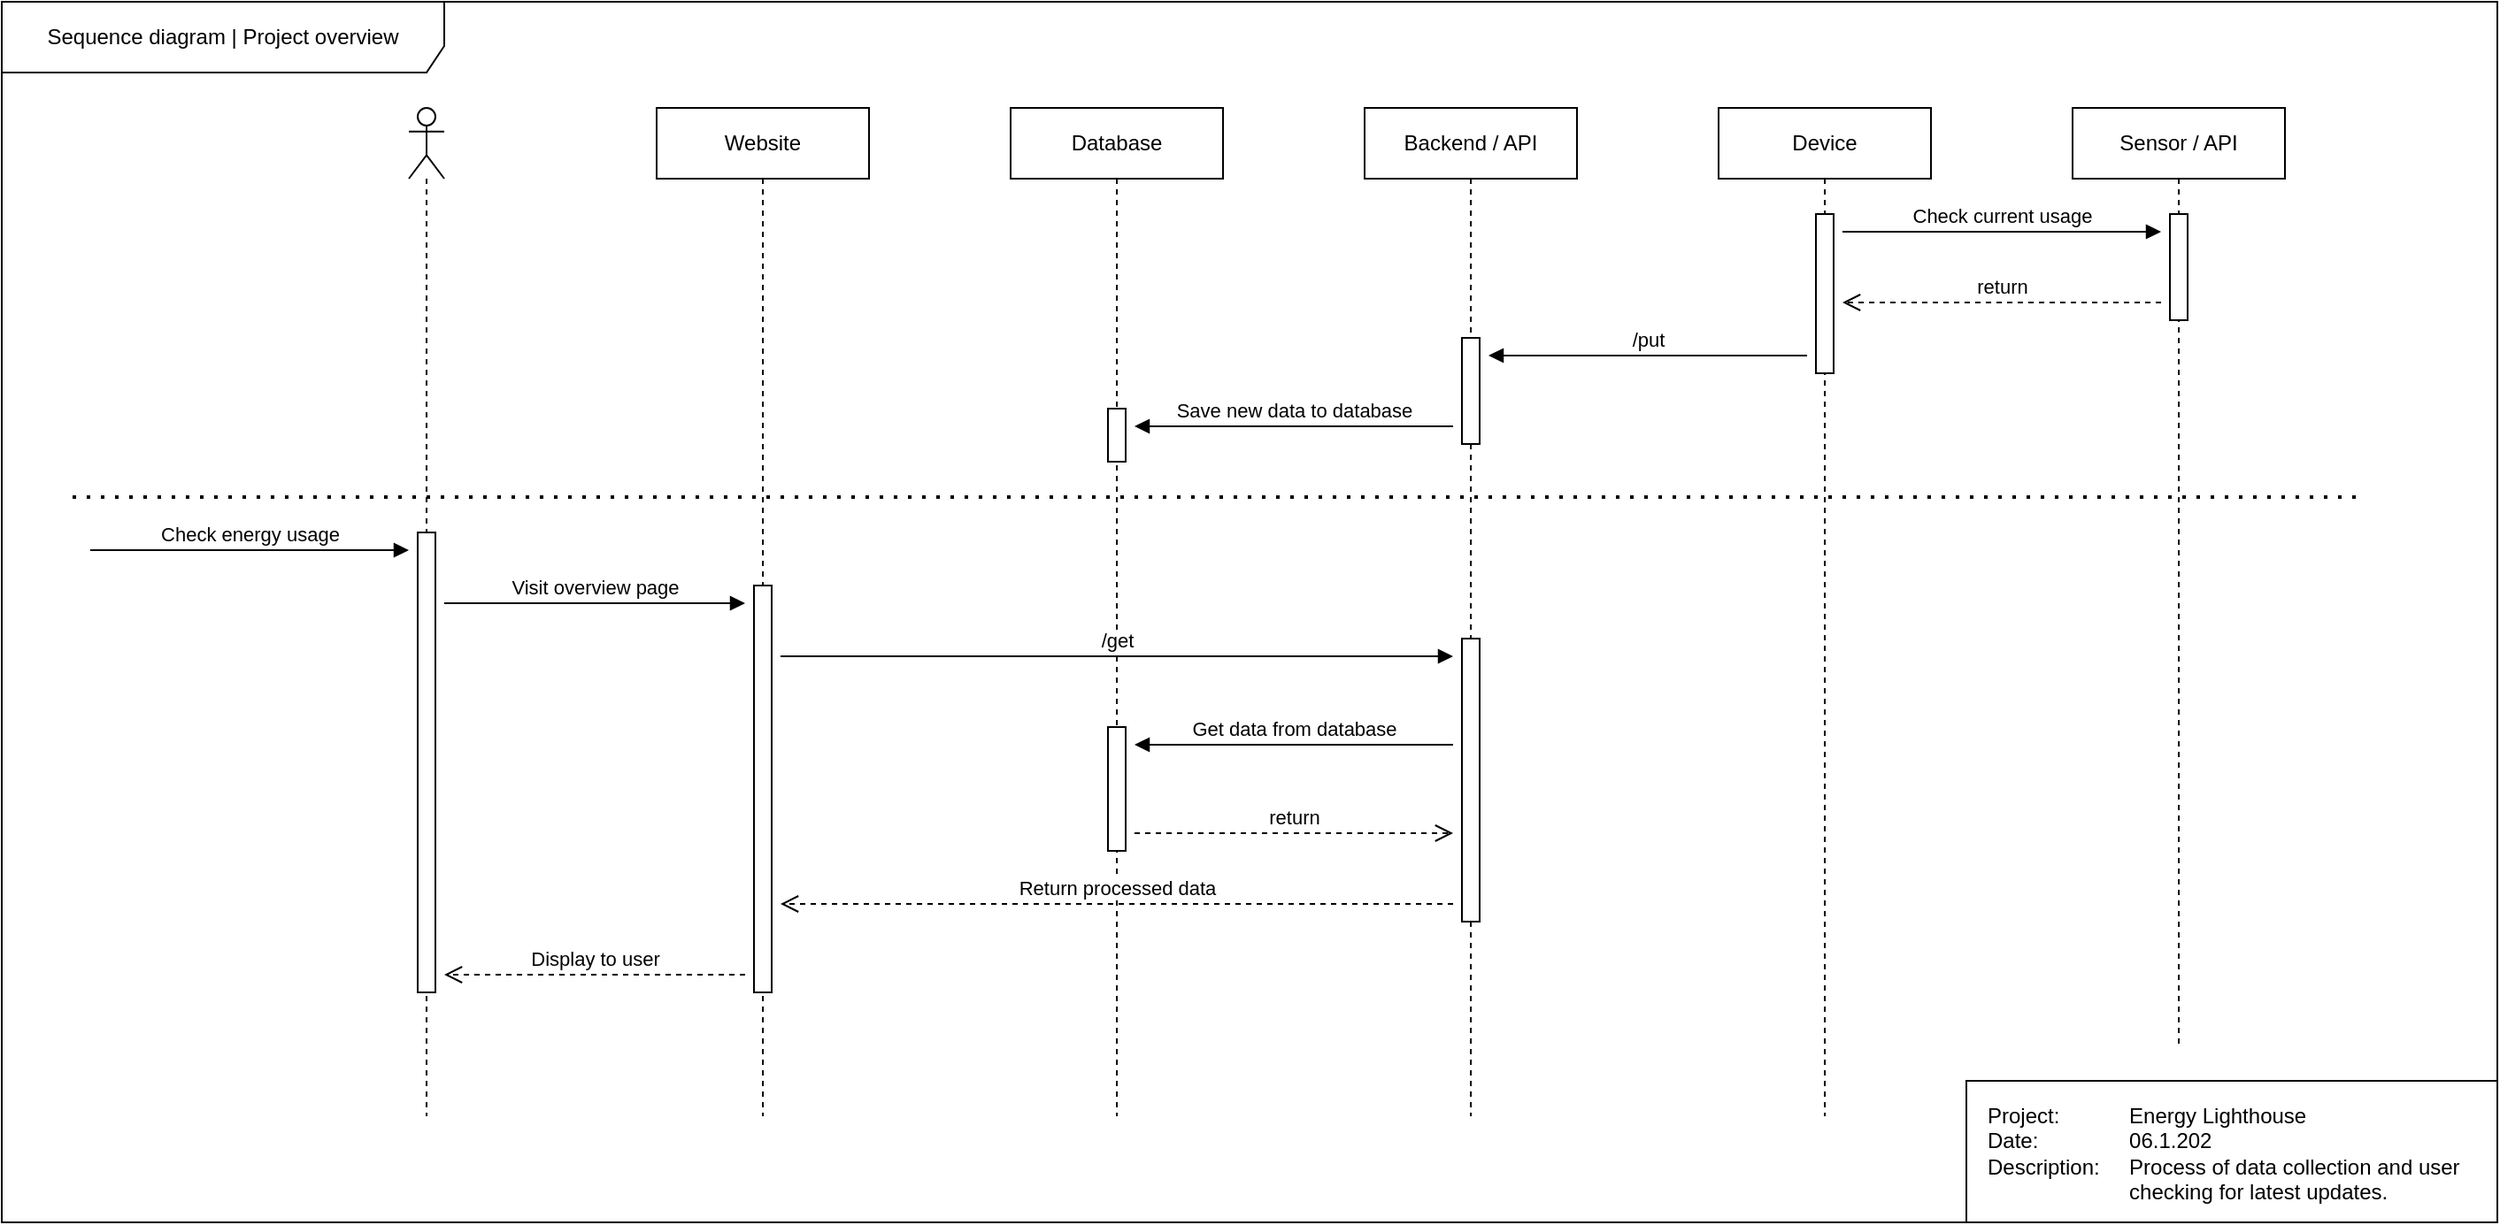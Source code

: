 <mxfile version="20.8.3" type="device"><diagram id="fbnccLW5289RqvT6Qiej" name="Page-1"><mxGraphModel dx="1404" dy="766" grid="1" gridSize="10" guides="1" tooltips="1" connect="1" arrows="1" fold="1" page="1" pageScale="1" pageWidth="3300" pageHeight="2339" math="0" shadow="0"><root><mxCell id="0"/><mxCell id="1" parent="0"/><mxCell id="7u6liqiahR62lJhXxVL_-41" value="Sequence diagram | Project overview" style="shape=umlFrame;whiteSpace=wrap;html=1;width=250;height=40;" parent="1" vertex="1"><mxGeometry x="150" y="50" width="1410" height="690" as="geometry"/></mxCell><mxCell id="7u6liqiahR62lJhXxVL_-1" value="Database" style="shape=umlLifeline;perimeter=lifelinePerimeter;whiteSpace=wrap;html=1;container=1;collapsible=0;recursiveResize=0;outlineConnect=0;" parent="1" vertex="1"><mxGeometry x="720" y="110" width="120" height="570" as="geometry"/></mxCell><mxCell id="7u6liqiahR62lJhXxVL_-24" value="" style="html=1;points=[];perimeter=orthogonalPerimeter;" parent="7u6liqiahR62lJhXxVL_-1" vertex="1"><mxGeometry x="55" y="170" width="10" height="30" as="geometry"/></mxCell><mxCell id="7u6liqiahR62lJhXxVL_-31" value="/get" style="html=1;verticalAlign=bottom;endArrow=block;rounded=0;" parent="7u6liqiahR62lJhXxVL_-1" edge="1"><mxGeometry width="80" relative="1" as="geometry"><mxPoint x="-130" y="310" as="sourcePoint"/><mxPoint x="250" y="310" as="targetPoint"/></mxGeometry></mxCell><mxCell id="7u6liqiahR62lJhXxVL_-2" value="&lt;div&gt;Website&lt;/div&gt;" style="shape=umlLifeline;perimeter=lifelinePerimeter;whiteSpace=wrap;html=1;container=1;collapsible=0;recursiveResize=0;outlineConnect=0;" parent="1" vertex="1"><mxGeometry x="520" y="110" width="120" height="570" as="geometry"/></mxCell><mxCell id="7u6liqiahR62lJhXxVL_-28" value="" style="html=1;points=[];perimeter=orthogonalPerimeter;" parent="7u6liqiahR62lJhXxVL_-2" vertex="1"><mxGeometry x="55" y="270" width="10" height="230" as="geometry"/></mxCell><mxCell id="7u6liqiahR62lJhXxVL_-3" value="Device" style="shape=umlLifeline;perimeter=lifelinePerimeter;whiteSpace=wrap;html=1;container=1;collapsible=0;recursiveResize=0;outlineConnect=0;" parent="1" vertex="1"><mxGeometry x="1120" y="110" width="120" height="570" as="geometry"/></mxCell><mxCell id="7u6liqiahR62lJhXxVL_-10" value="Check current usage" style="html=1;verticalAlign=bottom;endArrow=block;rounded=0;" parent="7u6liqiahR62lJhXxVL_-3" edge="1"><mxGeometry width="80" relative="1" as="geometry"><mxPoint x="70" y="70" as="sourcePoint"/><mxPoint x="250" y="70" as="targetPoint"/></mxGeometry></mxCell><mxCell id="7u6liqiahR62lJhXxVL_-14" value="" style="html=1;points=[];perimeter=orthogonalPerimeter;" parent="7u6liqiahR62lJhXxVL_-3" vertex="1"><mxGeometry x="55" y="60" width="10" height="90" as="geometry"/></mxCell><mxCell id="7u6liqiahR62lJhXxVL_-21" value="&lt;div&gt;/put&lt;/div&gt;" style="html=1;verticalAlign=bottom;endArrow=block;rounded=0;" parent="7u6liqiahR62lJhXxVL_-3" edge="1"><mxGeometry width="80" relative="1" as="geometry"><mxPoint x="50" y="140" as="sourcePoint"/><mxPoint x="-130" y="140" as="targetPoint"/></mxGeometry></mxCell><mxCell id="7u6liqiahR62lJhXxVL_-4" value="Backend / API" style="shape=umlLifeline;perimeter=lifelinePerimeter;whiteSpace=wrap;html=1;container=1;collapsible=0;recursiveResize=0;outlineConnect=0;" parent="1" vertex="1"><mxGeometry x="920" y="110" width="120" height="570" as="geometry"/></mxCell><mxCell id="7u6liqiahR62lJhXxVL_-22" value="" style="html=1;points=[];perimeter=orthogonalPerimeter;" parent="7u6liqiahR62lJhXxVL_-4" vertex="1"><mxGeometry x="55" y="130" width="10" height="60" as="geometry"/></mxCell><mxCell id="7u6liqiahR62lJhXxVL_-23" value="Save new data to database" style="html=1;verticalAlign=bottom;endArrow=block;rounded=0;" parent="7u6liqiahR62lJhXxVL_-4" edge="1"><mxGeometry width="80" relative="1" as="geometry"><mxPoint x="50" y="180" as="sourcePoint"/><mxPoint x="-130" y="180" as="targetPoint"/></mxGeometry></mxCell><mxCell id="7u6liqiahR62lJhXxVL_-32" value="" style="html=1;points=[];perimeter=orthogonalPerimeter;" parent="7u6liqiahR62lJhXxVL_-4" vertex="1"><mxGeometry x="55" y="300" width="10" height="160" as="geometry"/></mxCell><mxCell id="7u6liqiahR62lJhXxVL_-34" value="" style="html=1;points=[];perimeter=orthogonalPerimeter;" parent="7u6liqiahR62lJhXxVL_-4" vertex="1"><mxGeometry x="-145" y="350" width="10" height="70" as="geometry"/></mxCell><mxCell id="7u6liqiahR62lJhXxVL_-35" value="return" style="html=1;verticalAlign=bottom;endArrow=open;dashed=1;endSize=8;rounded=0;" parent="7u6liqiahR62lJhXxVL_-4" edge="1"><mxGeometry relative="1" as="geometry"><mxPoint x="-130" y="410" as="sourcePoint"/><mxPoint x="50" y="410" as="targetPoint"/></mxGeometry></mxCell><mxCell id="7u6liqiahR62lJhXxVL_-33" value="Get data from database" style="html=1;verticalAlign=bottom;endArrow=block;rounded=0;" parent="7u6liqiahR62lJhXxVL_-4" edge="1"><mxGeometry width="80" relative="1" as="geometry"><mxPoint x="50" y="360" as="sourcePoint"/><mxPoint x="-130" y="360" as="targetPoint"/></mxGeometry></mxCell><mxCell id="7u6liqiahR62lJhXxVL_-15" value="Sensor / API" style="shape=umlLifeline;perimeter=lifelinePerimeter;whiteSpace=wrap;html=1;container=1;collapsible=0;recursiveResize=0;outlineConnect=0;" parent="1" vertex="1"><mxGeometry x="1320" y="110" width="120" height="530" as="geometry"/></mxCell><mxCell id="7u6liqiahR62lJhXxVL_-17" value="" style="html=1;points=[];perimeter=orthogonalPerimeter;" parent="7u6liqiahR62lJhXxVL_-15" vertex="1"><mxGeometry x="55" y="60" width="10" height="60" as="geometry"/></mxCell><mxCell id="7u6liqiahR62lJhXxVL_-30" value="" style="endArrow=none;dashed=1;html=1;dashPattern=1 3;strokeWidth=2;rounded=0;" parent="7u6liqiahR62lJhXxVL_-15" edge="1"><mxGeometry width="50" height="50" relative="1" as="geometry"><mxPoint x="-1130" y="220" as="sourcePoint"/><mxPoint x="160" y="220" as="targetPoint"/></mxGeometry></mxCell><mxCell id="7u6liqiahR62lJhXxVL_-20" value="return" style="html=1;verticalAlign=bottom;endArrow=open;dashed=1;endSize=8;rounded=0;" parent="1" edge="1"><mxGeometry relative="1" as="geometry"><mxPoint x="1370" y="220" as="sourcePoint"/><mxPoint x="1190" y="220" as="targetPoint"/></mxGeometry></mxCell><mxCell id="7u6liqiahR62lJhXxVL_-26" value="Visit overview page" style="html=1;verticalAlign=bottom;endArrow=block;rounded=0;" parent="1" edge="1"><mxGeometry width="80" relative="1" as="geometry"><mxPoint x="400" y="390" as="sourcePoint"/><mxPoint x="570" y="390" as="targetPoint"/></mxGeometry></mxCell><mxCell id="7u6liqiahR62lJhXxVL_-36" value="Return processed data" style="html=1;verticalAlign=bottom;endArrow=open;dashed=1;endSize=8;rounded=0;" parent="1" edge="1"><mxGeometry relative="1" as="geometry"><mxPoint x="970" y="560" as="sourcePoint"/><mxPoint x="590" y="560" as="targetPoint"/></mxGeometry></mxCell><mxCell id="7u6liqiahR62lJhXxVL_-37" value="Display to user" style="html=1;verticalAlign=bottom;endArrow=open;dashed=1;endSize=8;rounded=0;" parent="1" edge="1"><mxGeometry relative="1" as="geometry"><mxPoint x="570" y="600" as="sourcePoint"/><mxPoint x="400" y="600" as="targetPoint"/></mxGeometry></mxCell><mxCell id="7u6liqiahR62lJhXxVL_-40" value="" style="group" parent="1" vertex="1" connectable="0"><mxGeometry x="200" y="110" width="200" height="570" as="geometry"/></mxCell><mxCell id="7u6liqiahR62lJhXxVL_-39" value="" style="shape=umlLifeline;participant=umlActor;perimeter=lifelinePerimeter;whiteSpace=wrap;html=1;container=1;collapsible=0;recursiveResize=0;verticalAlign=top;spacingTop=36;outlineConnect=0;" parent="7u6liqiahR62lJhXxVL_-40" vertex="1"><mxGeometry x="180" width="20" height="570" as="geometry"/></mxCell><mxCell id="7u6liqiahR62lJhXxVL_-27" value="" style="html=1;points=[];perimeter=orthogonalPerimeter;" parent="7u6liqiahR62lJhXxVL_-40" vertex="1"><mxGeometry x="185" y="240" width="10" height="260" as="geometry"/></mxCell><mxCell id="7u6liqiahR62lJhXxVL_-29" value="Check energy usage" style="html=1;verticalAlign=bottom;endArrow=block;rounded=0;" parent="7u6liqiahR62lJhXxVL_-40" edge="1"><mxGeometry width="80" relative="1" as="geometry"><mxPoint y="250" as="sourcePoint"/><mxPoint x="180" y="250" as="targetPoint"/></mxGeometry></mxCell><mxCell id="7u6liqiahR62lJhXxVL_-43" value="" style="rounded=0;whiteSpace=wrap;html=1;fillColor=none;" parent="1" vertex="1"><mxGeometry x="1260" y="660" width="300" height="80" as="geometry"/></mxCell><mxCell id="7u6liqiahR62lJhXxVL_-42" value="&lt;div align=&quot;left&quot;&gt;Project:&lt;span style=&quot;white-space: pre;&quot;&gt;&#9;&lt;/span&gt;&lt;span style=&quot;white-space: pre;&quot;&gt;&#9;&lt;/span&gt;Energy Lighthouse&lt;/div&gt;&lt;div align=&quot;left&quot;&gt;Date:&amp;nbsp;&amp;nbsp;&amp;nbsp;&amp;nbsp;&amp;nbsp;&amp;nbsp;&amp;nbsp;&amp;nbsp;&amp;nbsp; &lt;span style=&quot;white-space: pre;&quot;&gt;&#9;&lt;/span&gt;06.1.202&lt;/div&gt;&lt;div align=&quot;left&quot;&gt;Description:&lt;span style=&quot;white-space: pre;&quot;&gt;&#9;&lt;/span&gt;Process of data collection and user&lt;/div&gt;&lt;div align=&quot;left&quot;&gt;&lt;span style=&quot;white-space: pre;&quot;&gt;&#9;&lt;/span&gt;&lt;span style=&quot;white-space: pre;&quot;&gt;&#9;&lt;/span&gt;&lt;span style=&quot;white-space: pre;&quot;&gt;&#9;checking for latest updates.&lt;/span&gt;&lt;br&gt;&lt;/div&gt;" style="text;html=1;align=left;verticalAlign=middle;resizable=0;points=[];autosize=1;strokeColor=none;fillColor=none;" parent="1" vertex="1"><mxGeometry x="1270" y="666" width="290" height="70" as="geometry"/></mxCell></root></mxGraphModel></diagram></mxfile>